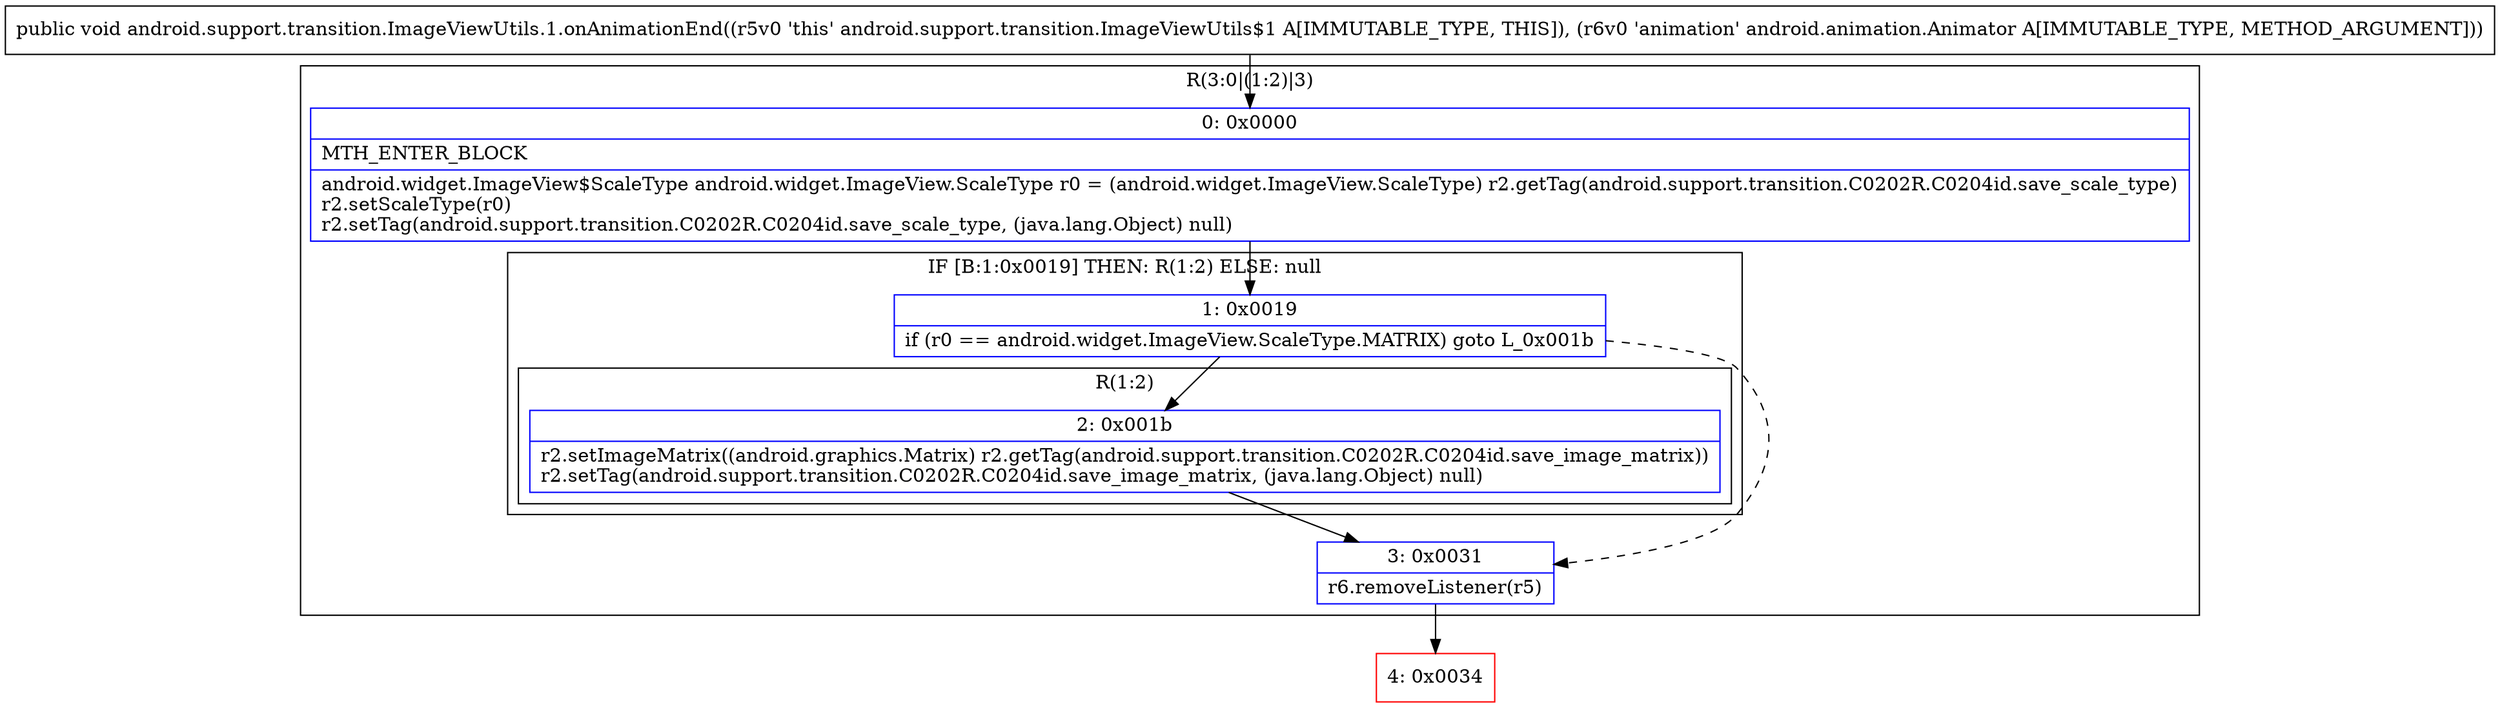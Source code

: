digraph "CFG forandroid.support.transition.ImageViewUtils.1.onAnimationEnd(Landroid\/animation\/Animator;)V" {
subgraph cluster_Region_1092627960 {
label = "R(3:0|(1:2)|3)";
node [shape=record,color=blue];
Node_0 [shape=record,label="{0\:\ 0x0000|MTH_ENTER_BLOCK\l|android.widget.ImageView$ScaleType android.widget.ImageView.ScaleType r0 = (android.widget.ImageView.ScaleType) r2.getTag(android.support.transition.C0202R.C0204id.save_scale_type)\lr2.setScaleType(r0)\lr2.setTag(android.support.transition.C0202R.C0204id.save_scale_type, (java.lang.Object) null)\l}"];
subgraph cluster_IfRegion_1837245582 {
label = "IF [B:1:0x0019] THEN: R(1:2) ELSE: null";
node [shape=record,color=blue];
Node_1 [shape=record,label="{1\:\ 0x0019|if (r0 == android.widget.ImageView.ScaleType.MATRIX) goto L_0x001b\l}"];
subgraph cluster_Region_1694452090 {
label = "R(1:2)";
node [shape=record,color=blue];
Node_2 [shape=record,label="{2\:\ 0x001b|r2.setImageMatrix((android.graphics.Matrix) r2.getTag(android.support.transition.C0202R.C0204id.save_image_matrix))\lr2.setTag(android.support.transition.C0202R.C0204id.save_image_matrix, (java.lang.Object) null)\l}"];
}
}
Node_3 [shape=record,label="{3\:\ 0x0031|r6.removeListener(r5)\l}"];
}
Node_4 [shape=record,color=red,label="{4\:\ 0x0034}"];
MethodNode[shape=record,label="{public void android.support.transition.ImageViewUtils.1.onAnimationEnd((r5v0 'this' android.support.transition.ImageViewUtils$1 A[IMMUTABLE_TYPE, THIS]), (r6v0 'animation' android.animation.Animator A[IMMUTABLE_TYPE, METHOD_ARGUMENT])) }"];
MethodNode -> Node_0;
Node_0 -> Node_1;
Node_1 -> Node_2;
Node_1 -> Node_3[style=dashed];
Node_2 -> Node_3;
Node_3 -> Node_4;
}

